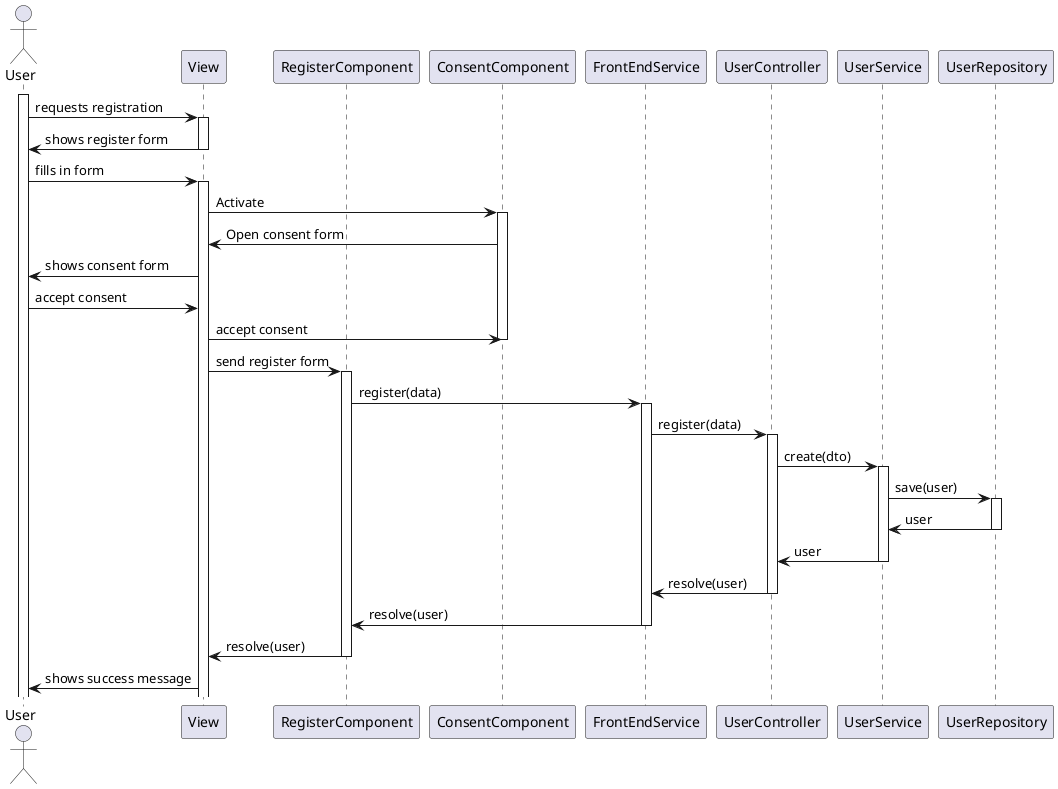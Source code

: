 @startuml

actor User
participant View
participant RegisterComponent as RComponent
participant ConsentComponent as CComponent
participant FrontEndService as FES
participant UserController as UC
participant UserService as US
participant UserRepository as UR

activate User
User -> View : requests registration
activate View
View -> User : shows register form
deactivate View

User -> View : fills in form
activate View
View -> CComponent : Activate
activate CComponent
CComponent -> View : Open consent form
View -> User : shows consent form

User -> View : accept consent
View -> CComponent : accept consent
deactivate CComponent
View -> RComponent : send register form
activate RComponent
RComponent -> FES : register(data)
activate FES
FES -> UC : register(data)
activate UC
UC -> US : create(dto)
activate US
US -> UR : save(user)
activate UR
UR -> US : user
deactivate UR
US -> UC : user
deactivate US
UC -> FES : resolve(user)
deactivate UC
FES -> RComponent : resolve(user)
deactivate FES
RComponent -> View : resolve(user)
deactivate RComponent
View -> User : shows success message

@enduml